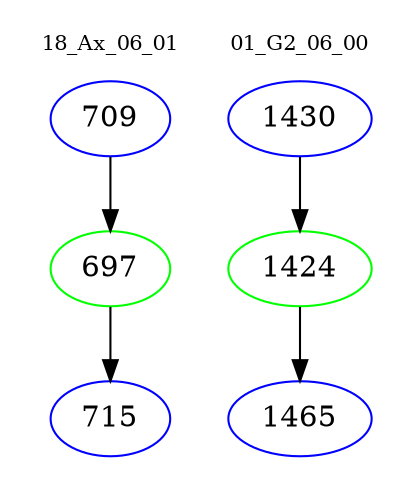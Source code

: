 digraph{
subgraph cluster_0 {
color = white
label = "18_Ax_06_01";
fontsize=10;
T0_709 [label="709", color="blue"]
T0_709 -> T0_697 [color="black"]
T0_697 [label="697", color="green"]
T0_697 -> T0_715 [color="black"]
T0_715 [label="715", color="blue"]
}
subgraph cluster_1 {
color = white
label = "01_G2_06_00";
fontsize=10;
T1_1430 [label="1430", color="blue"]
T1_1430 -> T1_1424 [color="black"]
T1_1424 [label="1424", color="green"]
T1_1424 -> T1_1465 [color="black"]
T1_1465 [label="1465", color="blue"]
}
}
